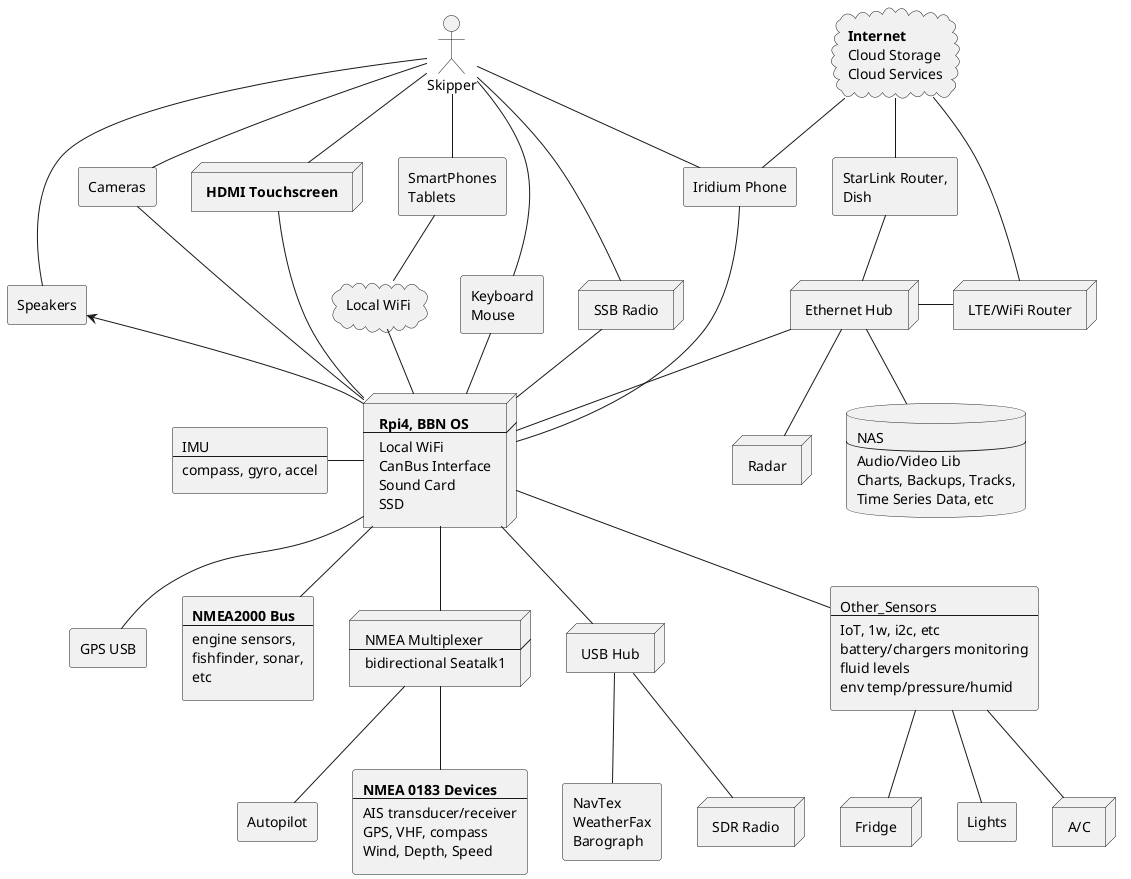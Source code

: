@startuml

actor Skipper [
 Skipper
]

node RPI [
 <b>Rpi4, BBN OS
 ----
 Local WiFi
 CanBus Interface
 Sound Card
 SSD
]

rectangle GPS [
 GPS USB
]

rectangle IMU [
 IMU
 ----
 compass, gyro, accel
]

rectangle NMEA_2000 [
 <b>NMEA2000 Bus
 ----
 engine sensors,
 fishfinder, sonar,
 etc
]

node NMEA_Mux [
 NMEA Multiplexer
 ----
 bidirectional Seatalk1
]

rectangle NMEA_0183 [
 <b>NMEA 0183 Devices
 ----
 AIS transducer/receiver
 GPS, VHF, compass
 Wind, Depth, Speed
]

rectangle AP [
 Autopilot
]

node Eth_Hub [
 Ethernet Hub
]

node USB_Hub [
 USB Hub
]

node Router [
 LTE/WiFi Router
]

rectangle Dish_Router [
 StarLink Router,
 Dish
]

node Radar [
 Radar
]

node Touchscreen [
 <b>HDMI Touchscreen
]

rectangle Speakers [
 Speakers
]

rectangle Cameras [
 Cameras
]

node SDR [
 SDR Radio
]

node SSB [
 SSB Radio
]

cloud WiFi_Local [
 Local WiFi
]

rectangle Iridium [
 Iridium Phone
]

rectangle Other_Sensors [
 Other_Sensors
 ----
 IoT, 1w, i2c, etc
 battery/chargers monitoring
 fluid levels
 env temp/pressure/humid
]

node AC [
 A/C
]

node Fridge [
 Fridge
]

rectangle Lights [
 Lights
]

rectangle Keyboard_Mouse [
 Keyboard
 Mouse
]

rectangle Weather [
 NavTex
 WeatherFax
 Barograph
]

rectangle SmartPhone [
 SmartPhones
 Tablets
]

database NAS [
 NAS
 ----
 Audio/Video Lib
 Charts, Backups, Tracks,
 Time Series Data, etc
]

cloud Cloud_Internet [
 <b>Internet
 Cloud Storage
 Cloud Services
]

RPI -- GPS
RPI -l- IMU
RPI -- NMEA_2000
RPI -- NMEA_Mux
RPI -u- Eth_Hub
RPI -- USB_Hub
RPI -u- Touchscreen
RPI -u- Cameras
RPI -u-> Speakers
RPI -u- SSB
RPI -u- Iridium
RPI -- Other_Sensors
RPI -u- WiFi_Local
RPI -u- Keyboard_Mouse

SmartPhone -- WiFi_Local

Eth_Hub -r- Router
Eth_Hub -- Radar
Eth_Hub -- NAS
Eth_Hub -u- Dish_Router

USB_Hub -- SDR
USB_Hub -- Weather

Other_Sensors -- AC
Other_Sensors -- Fridge
Other_Sensors -- Lights

NMEA_Mux -- NMEA_0183
NMEA_Mux -- AP

Cloud_Internet -- Dish_Router
Cloud_Internet -- Router
Cloud_Internet -- Iridium

Skipper -- Touchscreen
Skipper -- Speakers
Skipper -- Cameras
Skipper -- Iridium
Skipper -- SSB
Skipper -- SmartPhone
Skipper -- Keyboard_Mouse

@enduml
